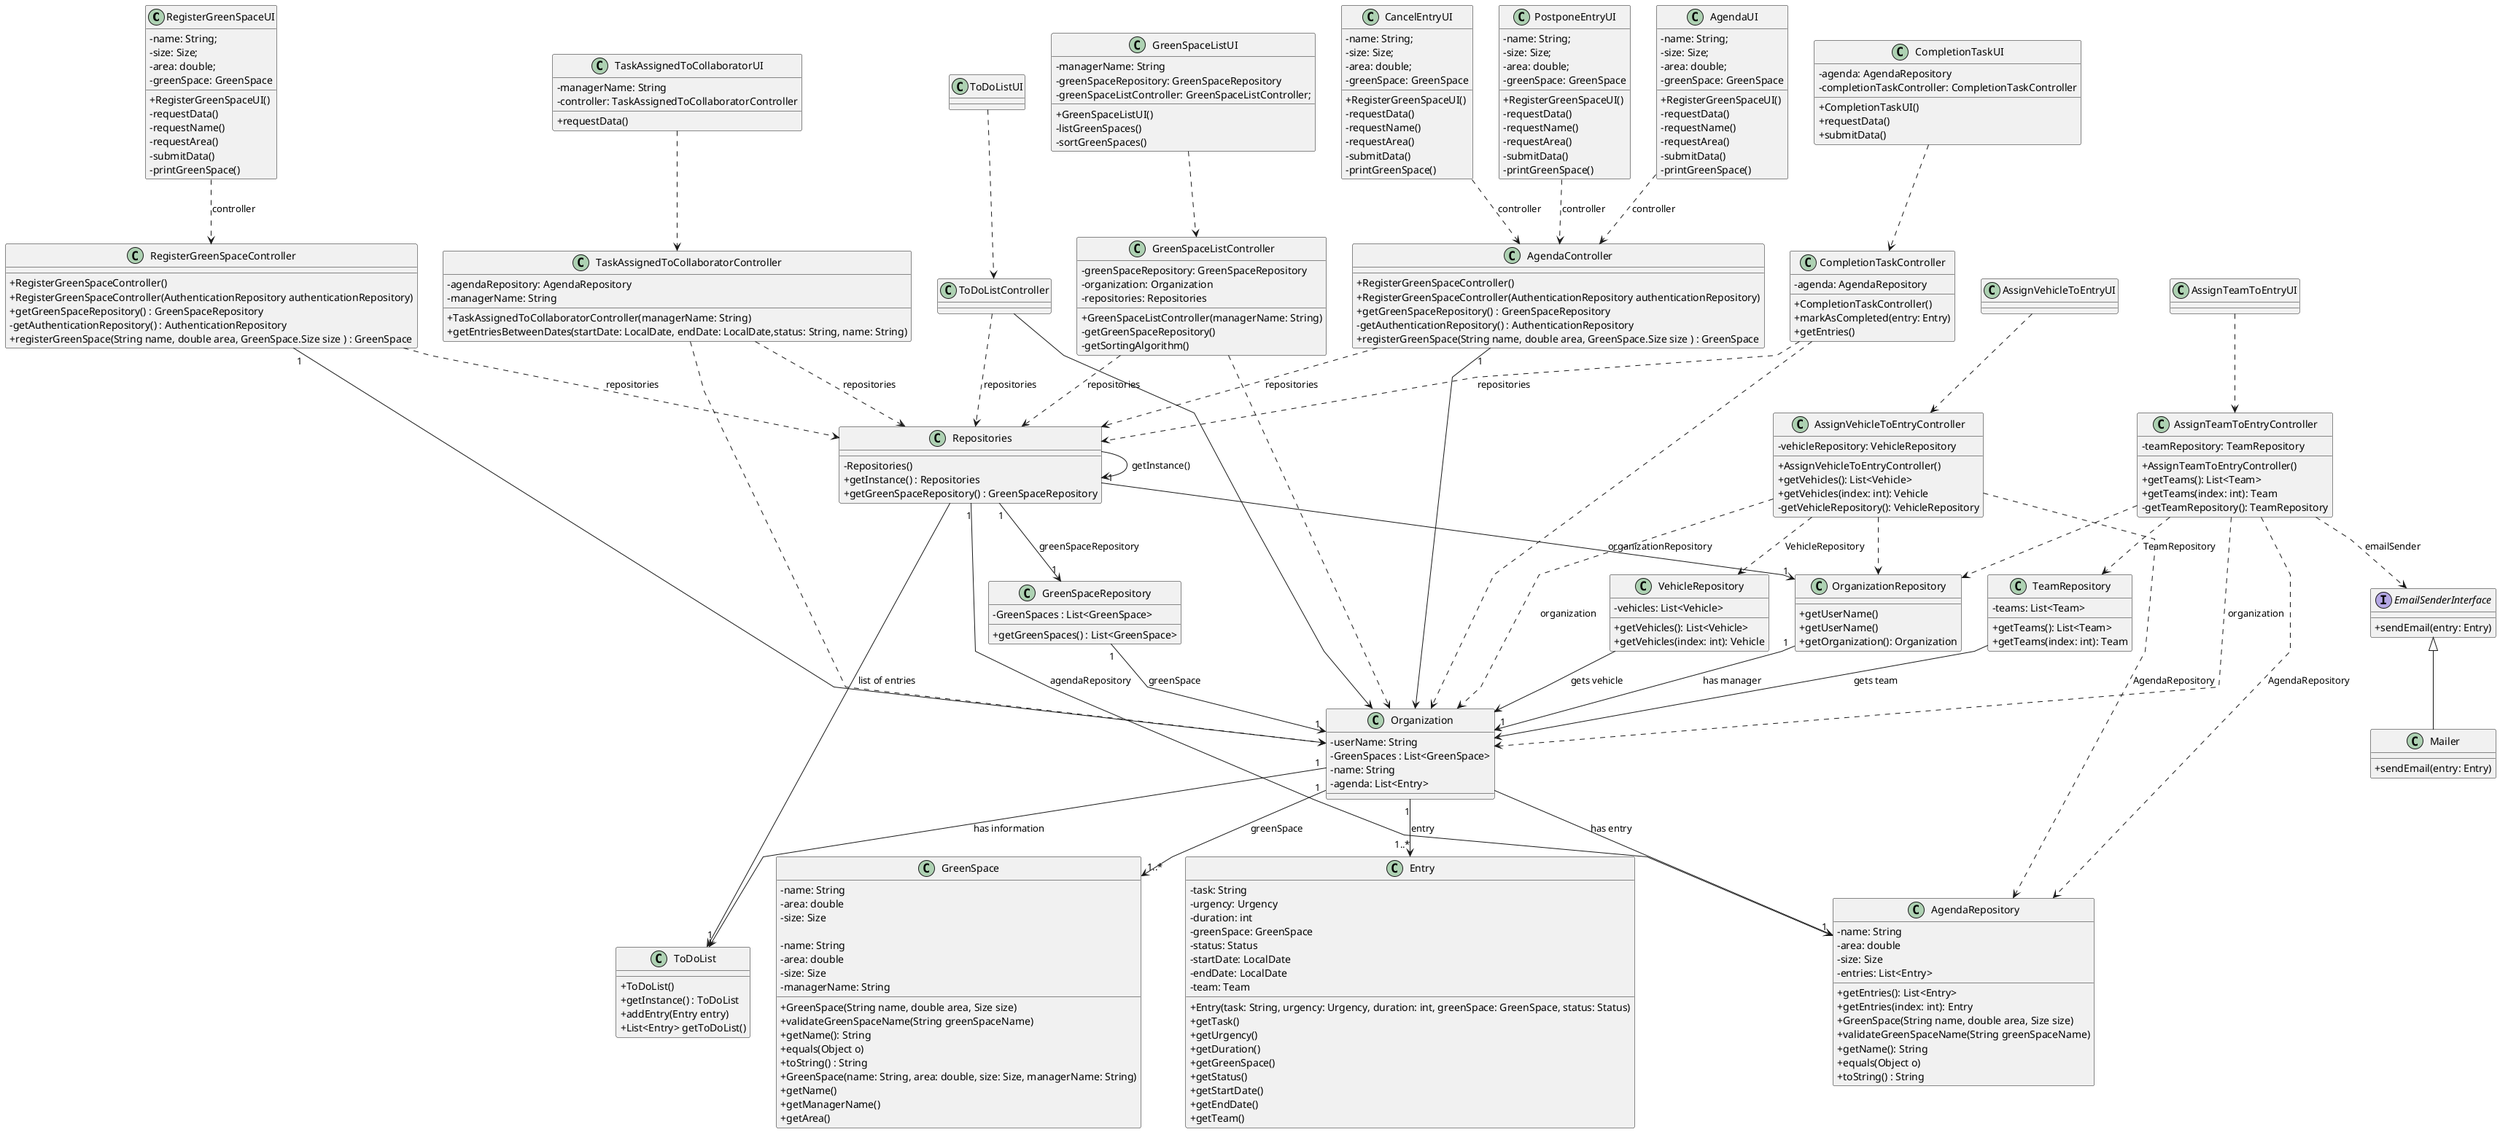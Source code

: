 @startuml
'skinparam monochrome true
skinparam packageStyle rectangle
skinparam shadowing false
skinparam linetype polyline
'skinparam linetype orto

skinparam classAttributeIconSize 0

'left to right direction

class RegisterGreenSpaceUI{
-name: String;
-size: Size;
-area: double;
-greenSpace: GreenSpace

+RegisterGreenSpaceUI()
-requestData()
-requestName()
-requestArea()
-submitData()
-printGreenSpace()
}

class RegisterGreenSpaceController{

    +RegisterGreenSpaceController()
    +RegisterGreenSpaceController(AuthenticationRepository authenticationRepository)
    +getGreenSpaceRepository() : GreenSpaceRepository
    -getAuthenticationRepository() : AuthenticationRepository
    +registerGreenSpace(String name, double area, GreenSpace.Size size ) : GreenSpace
}

class Repositories{
    - Repositories()
    + getInstance() : Repositories
    + getGreenSpaceRepository() : GreenSpaceRepository
}

class GreenSpace{
    -name: String
    -area: double
    -size: Size

    +GreenSpace(String name, double area, Size size)
    +validateGreenSpaceName(String greenSpaceName)
    +getName(): String
    +equals(Object o)
    +toString() : String
}

class ToDoListUI{

}


class ToDoListController{

}

class ToDoList{

+ToDoList()
+getInstance() : ToDoList
+addEntry(Entry entry)
+List<Entry> getToDoList()
}
class AgendaUI{
-name: String;
-size: Size;
-area: double;
-greenSpace: GreenSpace

+RegisterGreenSpaceUI()
-requestData()
-requestName()
-requestArea()
-submitData()
-printGreenSpace()
}

class AgendaController{

    +RegisterGreenSpaceController()
    +RegisterGreenSpaceController(AuthenticationRepository authenticationRepository)
    +getGreenSpaceRepository() : GreenSpaceRepository
    -getAuthenticationRepository() : AuthenticationRepository
    +registerGreenSpace(String name, double area, GreenSpace.Size size ) : GreenSpace
}

class AssignTeamToEntryController {
    -teamRepository: TeamRepository
    +AssignTeamToEntryController()
    +getTeams(): List<Team>
    +getTeams(index: int): Team
    -getTeamRepository(): TeamRepository
}

class AssignTeamToEntryUI {

}

class TeamRepository {
    -teams: List<Team>
    +getTeams(): List<Team>
    +getTeams(index: int): Team
}


interface EmailSenderInterface {
    +sendEmail(entry: Entry)
}

class Mailer {
    +sendEmail(entry: Entry)
}


class CancelEntryUI{
-name: String;
-size: Size;
-area: double;
-greenSpace: GreenSpace

+RegisterGreenSpaceUI()
-requestData()
-requestName()
-requestArea()
-submitData()
-printGreenSpace()
}


class AgendaRepository{
    -name: String
    -area: double
    -size: Size
    -entries: List<Entry>

    +getEntries(): List<Entry>
    +getEntries(index: int): Entry
    +GreenSpace(String name, double area, Size size)
    +validateGreenSpaceName(String greenSpaceName)
    +getName(): String
    +equals(Object o)
    +toString() : String
}

class PostponeEntryUI{
-name: String;
-size: Size;
-area: double;
-greenSpace: GreenSpace

+RegisterGreenSpaceUI()
-requestData()
-requestName()
-requestArea()
-submitData()
-printGreenSpace()
}


class AssignVehicleToEntryController {
    -vehicleRepository: VehicleRepository
    +AssignVehicleToEntryController()
    +getVehicles(): List<Vehicle>
    +getVehicles(index: int): Vehicle
    -getVehicleRepository(): VehicleRepository
}

class AssignVehicleToEntryUI {

}

class VehicleRepository {
    -vehicles: List<Vehicle>
    +getVehicles(): List<Vehicle>
    +getVehicles(index: int): Vehicle
}



class GreenSpaceListUI{
    -managerName: String
    -greenSpaceRepository: GreenSpaceRepository
    -greenSpaceListController: GreenSpaceListController;
    +GreenSpaceListUI()
    -listGreenSpaces()
    -sortGreenSpaces()
}

class GreenSpaceListController{
    -greenSpaceRepository: GreenSpaceRepository
    -organization: Organization
    -repositories: Repositories
    +GreenSpaceListController(managerName: String)
    -getGreenSpaceRepository()
    -getSortingAlgorithm()
}

class Organization{
    - userName: String
    - GreenSpaces : List<GreenSpace>
    - name: String
    - agenda: List<Entry>
}

class GreenSpace{
    - name: String
    - area: double
    - size: Size
    - managerName: String
    + GreenSpace(name: String, area: double, size: Size, managerName: String)
    + getName()
    + getManagerName()
    + getArea()
}

class GreenSpaceRepository{
    - GreenSpaces : List<GreenSpace>
    + getGreenSpaces() : List<GreenSpace>
}


class TaskAssignedToCollaboratorUI{
    - managerName: String
    - controller: TaskAssignedToCollaboratorController
    + requestData()
}

class TaskAssignedToCollaboratorController{
    - agendaRepository: AgendaRepository
    - managerName: String
    + TaskAssignedToCollaboratorController(managerName: String)
    +getEntriesBetweenDates(startDate: LocalDate, endDate: LocalDate,status: String, name: String)
}

class OrganizationRepository{
    + getUserName()
    + getUserName()
    +getOrganization(): Organization


}

class Entry{
    - task: String
    - urgency: Urgency
    - duration: int
    - greenSpace: GreenSpace
    - status: Status
    - startDate: LocalDate
    - endDate: LocalDate
    - team: Team
    + Entry(task: String, urgency: Urgency, duration: int, greenSpace: GreenSpace, status: Status)
    + getTask()
    + getUrgency()
    + getDuration()
    + getGreenSpace()
    + getStatus()
    + getStartDate()
    + getEndDate()
    + getTeam()
}


class CompletionTaskUI{
    - agenda: AgendaRepository
    - completionTaskController: CompletionTaskController
    + CompletionTaskUI()
    + requestData()
    + submitData()
}

class CompletionTaskController{
    - agenda: AgendaRepository
    + CompletionTaskController()
    + markAsCompleted(entry: Entry)
    + getEntries()
}

AgendaController ..> Repositories : repositories
AgendaController "1" --> Organization
AgendaUI ..> AgendaController : controller
AssignTeamToEntryController  ..>  OrganizationRepository
AssignTeamToEntryController  ..>  TeamRepository : TeamRepository
AssignTeamToEntryController  ..>  Organization : organization
AssignTeamToEntryController  ..> AgendaRepository : AgendaRepository
AssignTeamToEntryUI ..>  AssignTeamToEntryController
AssignVehicleToEntryController  ..>  OrganizationRepository
AssignVehicleToEntryController  ..>  VehicleRepository : VehicleRepository
AssignVehicleToEntryController  ..>  Organization : organization
AssignVehicleToEntryController  ..> AgendaRepository : AgendaRepository
AssignVehicleToEntryUI ..>  AssignVehicleToEntryController
AssignTeamToEntryController  ..>  EmailSenderInterface : emailSender

CancelEntryUI ..> AgendaController : controller
CompletionTaskController ..> Organization
CompletionTaskController ..> Repositories: repositories
CompletionTaskUI ..> CompletionTaskController
EmailSenderInterface <|-- Mailer
GreenSpaceListController ..> Organization
GreenSpaceListController ..> Repositories: repositories
GreenSpaceListUI ..> GreenSpaceListController
Organization --> AgendaRepository : has entry
Organization "1" --> "1" ToDoList: has information
Organization "1" --> "1..*" GreenSpace:greenSpace
Organization "1" --> "1..*"Entry: entry
GreenSpaceRepository "1" --> "1" Organization : greenSpace
OrganizationRepository "1" --> "1" Organization : has manager
PostponeEntryUI ..> AgendaController : controller
Repositories "1" --> "1" AgendaRepository: agendaRepository
Repositories "1" --> "1" GreenSpaceRepository: greenSpaceRepository
Repositories "1" --> "1" OrganizationRepository: organizationRepository
Repositories --> Repositories : getInstance()
Repositories --> ToDoList : list of entries
RegisterGreenSpaceController ..> Repositories : repositories
RegisterGreenSpaceController "1" --> Organization
RegisterGreenSpaceUI ..> RegisterGreenSpaceController : controller
TaskAssignedToCollaboratorController ..> Organization
TaskAssignedToCollaboratorController ..> Repositories: repositories
TaskAssignedToCollaboratorUI ..> TaskAssignedToCollaboratorController
TeamRepository  -->  Organization : gets team
ToDoListController ..> Repositories : repositories
ToDoListController --> Organization
ToDoListUI ..> ToDoListController
VehicleRepository  -->  Organization : gets vehicle


@enduml